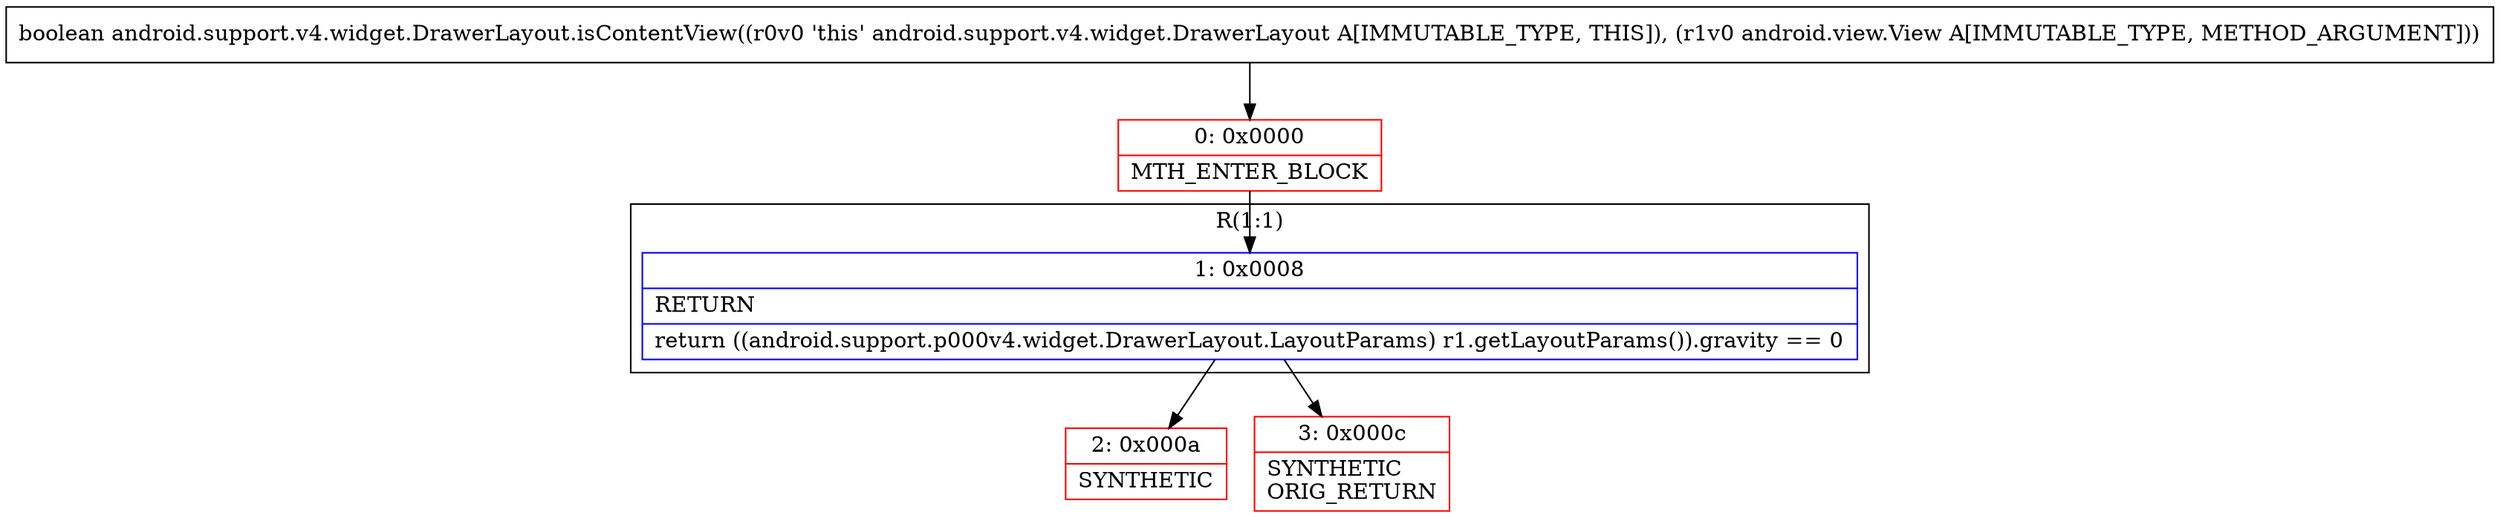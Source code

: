 digraph "CFG forandroid.support.v4.widget.DrawerLayout.isContentView(Landroid\/view\/View;)Z" {
subgraph cluster_Region_737831579 {
label = "R(1:1)";
node [shape=record,color=blue];
Node_1 [shape=record,label="{1\:\ 0x0008|RETURN\l|return ((android.support.p000v4.widget.DrawerLayout.LayoutParams) r1.getLayoutParams()).gravity == 0\l}"];
}
Node_0 [shape=record,color=red,label="{0\:\ 0x0000|MTH_ENTER_BLOCK\l}"];
Node_2 [shape=record,color=red,label="{2\:\ 0x000a|SYNTHETIC\l}"];
Node_3 [shape=record,color=red,label="{3\:\ 0x000c|SYNTHETIC\lORIG_RETURN\l}"];
MethodNode[shape=record,label="{boolean android.support.v4.widget.DrawerLayout.isContentView((r0v0 'this' android.support.v4.widget.DrawerLayout A[IMMUTABLE_TYPE, THIS]), (r1v0 android.view.View A[IMMUTABLE_TYPE, METHOD_ARGUMENT])) }"];
MethodNode -> Node_0;
Node_1 -> Node_2;
Node_1 -> Node_3;
Node_0 -> Node_1;
}

